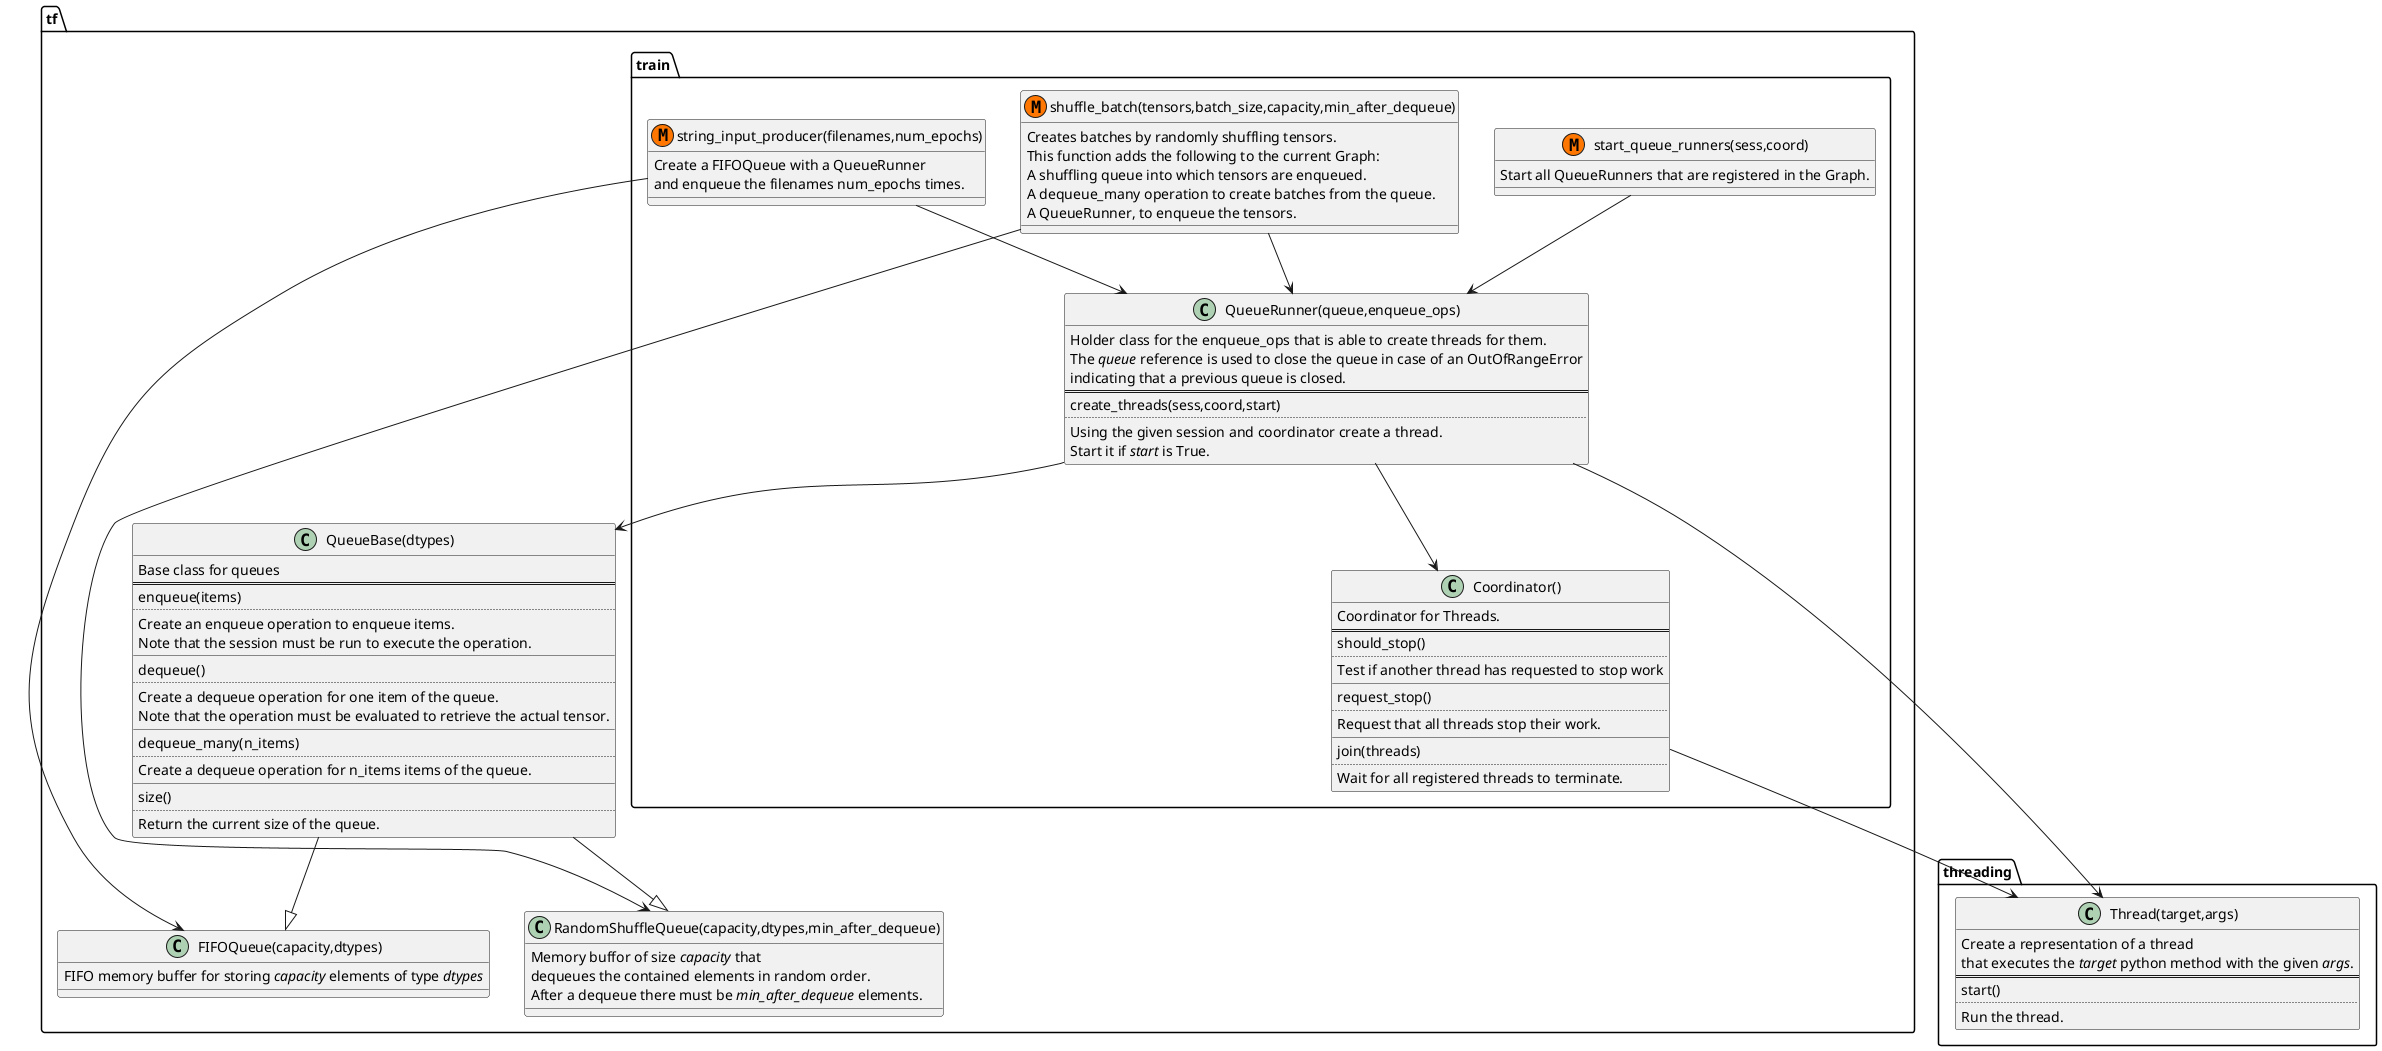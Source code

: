 @startuml

class tf.QueueBase(dtypes) {
  Base class for queues
  ==
  enqueue(items)
  ..
  Create an enqueue operation to enqueue items.
  Note that the session must be run to execute the operation.
  __
  dequeue()
  ..
  Create a dequeue operation for one item of the queue.
  Note that the operation must be evaluated to retrieve the actual tensor.
  __
  dequeue_many(n_items)
  ..
  Create a dequeue operation for n_items items of the queue.
  __
  size()
  ..
  Return the current size of the queue.
}


class tf.FIFOQueue(capacity,dtypes) {
  FIFO memory buffer for storing <i>capacity</i> elements of type <i>dtypes</i>
}

"tf.QueueBase(dtypes)" --|> "tf.FIFOQueue(capacity,dtypes)"

class tf.RandomShuffleQueue(capacity,dtypes,min_after_dequeue) {
  Memory buffor of size <i>capacity</i> that
  dequeues the contained elements in random order.
  After a dequeue there must be <i>min_after_dequeue</i> elements.
}

"tf.QueueBase(dtypes)" --|> "tf.RandomShuffleQueue(capacity,dtypes,min_after_dequeue)"


class threading.Thread(target,args) {
  Create a representation of a thread
  that executes the <i>target</i> python method with the given <i>args</i>.
  ==
  start()
  ..
  Run the thread.
}

class tf.train.Coordinator() {
  Coordinator for Threads.
  ==
  should_stop()
  ..
  Test if another thread has requested to stop work
  __
  request_stop()
  ..
  Request that all threads stop their work.
  __
  join(threads)
  ..
  Wait for all registered threads to terminate.
}

"tf.train.Coordinator()" --> "threading.Thread(target,args)"

class tf.train.QueueRunner(queue,enqueue_ops) {
  Holder class for the enqueue_ops that is able to create threads for them.
  The <i>queue</i> reference is used to close the queue in case of an OutOfRangeError
  indicating that a previous queue is closed.
  ==
  create_threads(sess,coord,start)
  ..
  Using the given session and coordinator create a thread.
  Start it if <i>start</i> is True.
}

"tf.train.QueueRunner(queue,enqueue_ops)" --> "tf.QueueBase(dtypes)"
"tf.train.QueueRunner(queue,enqueue_ops)" --> "threading.Thread(target,args)"
"tf.train.QueueRunner(queue,enqueue_ops)" --> "tf.train.Coordinator()"

class tf.train.string_input_producer(filenames,num_epochs) << (M,#FF7700) >> {
  Create a FIFOQueue with a QueueRunner
  and enqueue the filenames num_epochs times.
}

"tf.train.string_input_producer(filenames,num_epochs)" --> "tf.FIFOQueue(capacity,dtypes)"
"tf.train.string_input_producer(filenames,num_epochs)" --> "tf.train.QueueRunner(queue,enqueue_ops)"

class tf.train.shuffle_batch(tensors,batch_size,capacity,min_after_dequeue) << (M,#FF7700) >> {
  Creates batches by randomly shuffling tensors.
  This function adds the following to the current Graph:
  A shuffling queue into which tensors are enqueued.
  A dequeue_many operation to create batches from the queue.
  A QueueRunner, to enqueue the tensors.
}

"tf.train.shuffle_batch(tensors,batch_size,capacity,min_after_dequeue)" --> "tf.RandomShuffleQueue(capacity,dtypes,min_after_dequeue)"
"tf.train.shuffle_batch(tensors,batch_size,capacity,min_after_dequeue)" --> "tf.train.QueueRunner(queue,enqueue_ops)"

class tf.train.start_queue_runners(sess,coord) << (M,#FF7700) >> {
  Start all QueueRunners that are registered in the Graph.
}

"tf.train.start_queue_runners(sess,coord)" --> "tf.train.QueueRunner(queue,enqueue_ops)"



@enduml